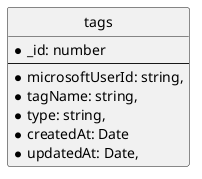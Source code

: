 @startuml ER Diagram
' hide the spot
hide circle

' avoid problems with angled crows feet
skinparam linetype ortho

entity tags{
    *_id: number
    --
    *microsoftUserId: string,
    *tagName: string,
    *type: string,
    *createdAt: Date 
    *updatedAt: Date,
}

@enduml
